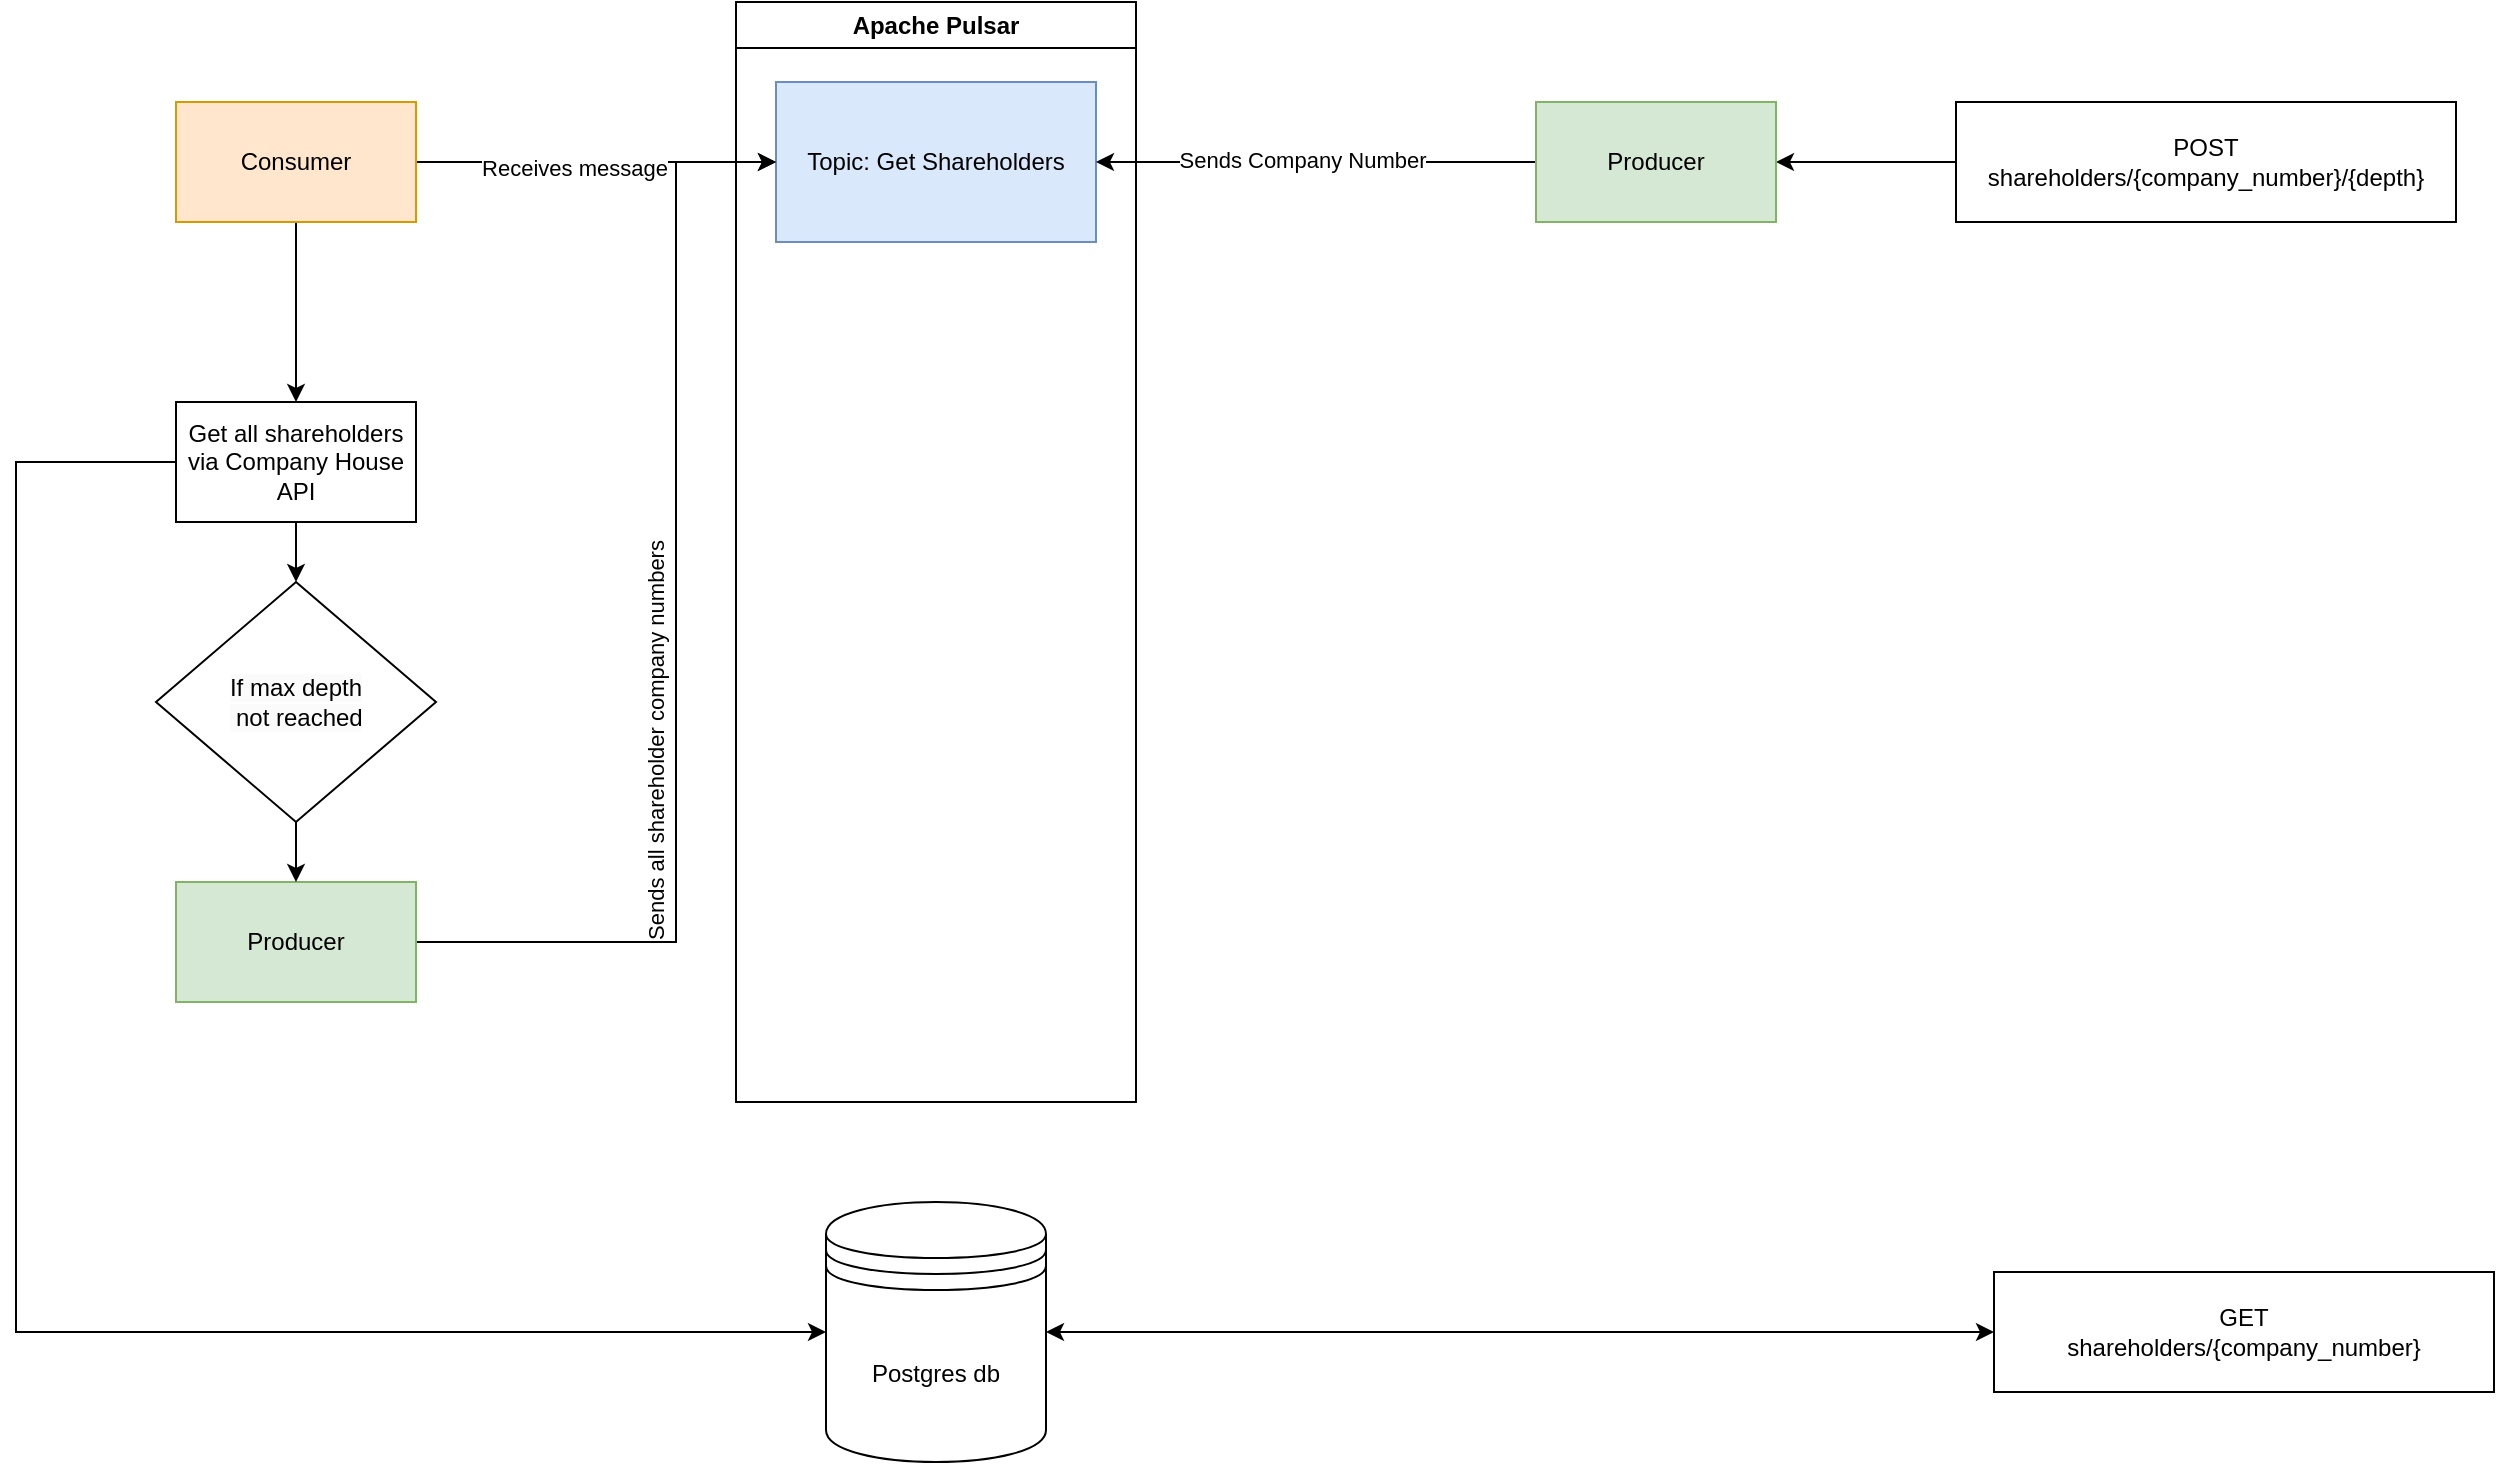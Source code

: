 <mxfile version="24.7.17">
  <diagram name="Page-1" id="Ka25K-KbN1wYNjouy_Eg">
    <mxGraphModel dx="5239" dy="3094" grid="1" gridSize="10" guides="1" tooltips="1" connect="1" arrows="1" fold="1" page="1" pageScale="1" pageWidth="1169" pageHeight="827" math="0" shadow="0">
      <root>
        <mxCell id="0" />
        <mxCell id="1" parent="0" />
        <mxCell id="SF5nNSYBkdqllCLN0pOR-24" value="Apache Pulsar" style="swimlane;whiteSpace=wrap;html=1;" vertex="1" parent="1">
          <mxGeometry x="240" y="-720" width="200" height="550" as="geometry" />
        </mxCell>
        <mxCell id="SF5nNSYBkdqllCLN0pOR-25" value="Topic: Get Shareholders" style="rounded=0;whiteSpace=wrap;html=1;fillColor=#dae8fc;strokeColor=#6c8ebf;" vertex="1" parent="SF5nNSYBkdqllCLN0pOR-24">
          <mxGeometry x="20" y="40" width="160" height="80" as="geometry" />
        </mxCell>
        <mxCell id="SF5nNSYBkdqllCLN0pOR-40" style="edgeStyle=orthogonalEdgeStyle;rounded=0;orthogonalLoop=1;jettySize=auto;html=1;entryX=1;entryY=0.5;entryDx=0;entryDy=0;" edge="1" parent="1" source="SF5nNSYBkdqllCLN0pOR-29" target="SF5nNSYBkdqllCLN0pOR-31">
          <mxGeometry relative="1" as="geometry" />
        </mxCell>
        <mxCell id="SF5nNSYBkdqllCLN0pOR-29" value="POST&lt;br&gt;&lt;div&gt;shareholders/{company_number}/{depth}&lt;/div&gt;" style="rounded=0;whiteSpace=wrap;html=1;" vertex="1" parent="1">
          <mxGeometry x="850" y="-670" width="250" height="60" as="geometry" />
        </mxCell>
        <mxCell id="SF5nNSYBkdqllCLN0pOR-38" style="edgeStyle=orthogonalEdgeStyle;rounded=0;orthogonalLoop=1;jettySize=auto;html=1;entryX=1;entryY=0.5;entryDx=0;entryDy=0;" edge="1" parent="1" source="SF5nNSYBkdqllCLN0pOR-31" target="SF5nNSYBkdqllCLN0pOR-25">
          <mxGeometry relative="1" as="geometry" />
        </mxCell>
        <mxCell id="SF5nNSYBkdqllCLN0pOR-39" value="Sends Company Number" style="edgeLabel;html=1;align=center;verticalAlign=middle;resizable=0;points=[];" vertex="1" connectable="0" parent="SF5nNSYBkdqllCLN0pOR-38">
          <mxGeometry x="0.069" y="-1" relative="1" as="geometry">
            <mxPoint as="offset" />
          </mxGeometry>
        </mxCell>
        <mxCell id="SF5nNSYBkdqllCLN0pOR-31" value="Producer" style="rounded=0;whiteSpace=wrap;html=1;fillColor=#d5e8d4;strokeColor=#82b366;" vertex="1" parent="1">
          <mxGeometry x="640" y="-670" width="120" height="60" as="geometry" />
        </mxCell>
        <mxCell id="SF5nNSYBkdqllCLN0pOR-35" style="edgeStyle=orthogonalEdgeStyle;rounded=0;orthogonalLoop=1;jettySize=auto;html=1;" edge="1" parent="1" source="SF5nNSYBkdqllCLN0pOR-34" target="SF5nNSYBkdqllCLN0pOR-25">
          <mxGeometry relative="1" as="geometry" />
        </mxCell>
        <mxCell id="SF5nNSYBkdqllCLN0pOR-36" value="Receives message" style="edgeLabel;html=1;align=center;verticalAlign=middle;resizable=0;points=[];" vertex="1" connectable="0" parent="SF5nNSYBkdqllCLN0pOR-35">
          <mxGeometry x="-0.128" y="-3" relative="1" as="geometry">
            <mxPoint as="offset" />
          </mxGeometry>
        </mxCell>
        <mxCell id="SF5nNSYBkdqllCLN0pOR-42" style="edgeStyle=orthogonalEdgeStyle;rounded=0;orthogonalLoop=1;jettySize=auto;html=1;" edge="1" parent="1" source="SF5nNSYBkdqllCLN0pOR-34" target="SF5nNSYBkdqllCLN0pOR-41">
          <mxGeometry relative="1" as="geometry" />
        </mxCell>
        <mxCell id="SF5nNSYBkdqllCLN0pOR-34" value="Consumer" style="rounded=0;whiteSpace=wrap;html=1;fillColor=#ffe6cc;strokeColor=#d79b00;" vertex="1" parent="1">
          <mxGeometry x="-40" y="-670" width="120" height="60" as="geometry" />
        </mxCell>
        <mxCell id="SF5nNSYBkdqllCLN0pOR-47" style="edgeStyle=orthogonalEdgeStyle;rounded=0;orthogonalLoop=1;jettySize=auto;html=1;entryX=0;entryY=0.5;entryDx=0;entryDy=0;" edge="1" parent="1" source="SF5nNSYBkdqllCLN0pOR-41" target="SF5nNSYBkdqllCLN0pOR-45">
          <mxGeometry relative="1" as="geometry">
            <Array as="points">
              <mxPoint x="-120" y="-490" />
              <mxPoint x="-120" y="-55" />
            </Array>
          </mxGeometry>
        </mxCell>
        <mxCell id="SF5nNSYBkdqllCLN0pOR-55" style="edgeStyle=orthogonalEdgeStyle;rounded=0;orthogonalLoop=1;jettySize=auto;html=1;" edge="1" parent="1" source="SF5nNSYBkdqllCLN0pOR-41" target="SF5nNSYBkdqllCLN0pOR-54">
          <mxGeometry relative="1" as="geometry" />
        </mxCell>
        <mxCell id="SF5nNSYBkdqllCLN0pOR-41" value="Get all shareholders via Company House API" style="rounded=0;whiteSpace=wrap;html=1;" vertex="1" parent="1">
          <mxGeometry x="-40" y="-520" width="120" height="60" as="geometry" />
        </mxCell>
        <mxCell id="SF5nNSYBkdqllCLN0pOR-45" value="Postgres db" style="shape=datastore;whiteSpace=wrap;html=1;" vertex="1" parent="1">
          <mxGeometry x="285" y="-120" width="110" height="130" as="geometry" />
        </mxCell>
        <mxCell id="SF5nNSYBkdqllCLN0pOR-51" style="edgeStyle=orthogonalEdgeStyle;rounded=0;orthogonalLoop=1;jettySize=auto;html=1;entryX=0;entryY=0.5;entryDx=0;entryDy=0;" edge="1" parent="1" source="SF5nNSYBkdqllCLN0pOR-50" target="SF5nNSYBkdqllCLN0pOR-25">
          <mxGeometry relative="1" as="geometry">
            <Array as="points">
              <mxPoint x="210" y="-250" />
              <mxPoint x="210" y="-640" />
            </Array>
          </mxGeometry>
        </mxCell>
        <mxCell id="SF5nNSYBkdqllCLN0pOR-52" value="Sends all shareholder company numbers" style="edgeLabel;html=1;align=center;verticalAlign=middle;resizable=0;points=[];rotation=-90;" vertex="1" connectable="0" parent="SF5nNSYBkdqllCLN0pOR-51">
          <mxGeometry x="-0.749" y="-3" relative="1" as="geometry">
            <mxPoint x="48" y="-103" as="offset" />
          </mxGeometry>
        </mxCell>
        <mxCell id="SF5nNSYBkdqllCLN0pOR-50" value="Producer" style="rounded=0;whiteSpace=wrap;html=1;fillColor=#d5e8d4;strokeColor=#82b366;" vertex="1" parent="1">
          <mxGeometry x="-40" y="-280" width="120" height="60" as="geometry" />
        </mxCell>
        <mxCell id="SF5nNSYBkdqllCLN0pOR-56" style="edgeStyle=orthogonalEdgeStyle;rounded=0;orthogonalLoop=1;jettySize=auto;html=1;entryX=0.5;entryY=0;entryDx=0;entryDy=0;" edge="1" parent="1" source="SF5nNSYBkdqllCLN0pOR-54" target="SF5nNSYBkdqllCLN0pOR-50">
          <mxGeometry relative="1" as="geometry" />
        </mxCell>
        <mxCell id="SF5nNSYBkdqllCLN0pOR-54" value="&lt;br&gt;&lt;span style=&quot;color: rgb(0, 0, 0); font-family: Helvetica; font-size: 12px; font-style: normal; font-variant-ligatures: normal; font-variant-caps: normal; font-weight: 400; letter-spacing: normal; orphans: 2; text-align: center; text-indent: 0px; text-transform: none; widows: 2; word-spacing: 0px; -webkit-text-stroke-width: 0px; white-space: normal; background-color: rgb(251, 251, 251); text-decoration-thickness: initial; text-decoration-style: initial; text-decoration-color: initial; display: inline !important; float: none;&quot;&gt;If max depth&lt;/span&gt;&lt;div&gt;&lt;span style=&quot;color: rgb(0, 0, 0); font-family: Helvetica; font-size: 12px; font-style: normal; font-variant-ligatures: normal; font-variant-caps: normal; font-weight: 400; letter-spacing: normal; orphans: 2; text-align: center; text-indent: 0px; text-transform: none; widows: 2; word-spacing: 0px; -webkit-text-stroke-width: 0px; white-space: normal; background-color: rgb(251, 251, 251); text-decoration-thickness: initial; text-decoration-style: initial; text-decoration-color: initial; display: inline !important; float: none;&quot;&gt;&amp;nbsp;not reached&lt;/span&gt;&lt;br&gt;&lt;br&gt;&lt;/div&gt;" style="shape=rhombus;html=1;dashed=0;whiteSpace=wrap;perimeter=rhombusPerimeter;" vertex="1" parent="1">
          <mxGeometry x="-50" y="-430" width="140" height="120" as="geometry" />
        </mxCell>
        <mxCell id="SF5nNSYBkdqllCLN0pOR-57" value="GET&lt;br&gt;&lt;div&gt;shareholders/{company_number}&lt;/div&gt;" style="rounded=0;whiteSpace=wrap;html=1;" vertex="1" parent="1">
          <mxGeometry x="869" y="-85" width="250" height="60" as="geometry" />
        </mxCell>
        <mxCell id="SF5nNSYBkdqllCLN0pOR-59" value="" style="endArrow=classic;startArrow=classic;html=1;rounded=0;entryX=0;entryY=0.5;entryDx=0;entryDy=0;exitX=1;exitY=0.5;exitDx=0;exitDy=0;" edge="1" parent="1" source="SF5nNSYBkdqllCLN0pOR-45" target="SF5nNSYBkdqllCLN0pOR-57">
          <mxGeometry width="50" height="50" relative="1" as="geometry">
            <mxPoint x="520" y="-40" as="sourcePoint" />
            <mxPoint x="570" y="-90" as="targetPoint" />
          </mxGeometry>
        </mxCell>
      </root>
    </mxGraphModel>
  </diagram>
</mxfile>
